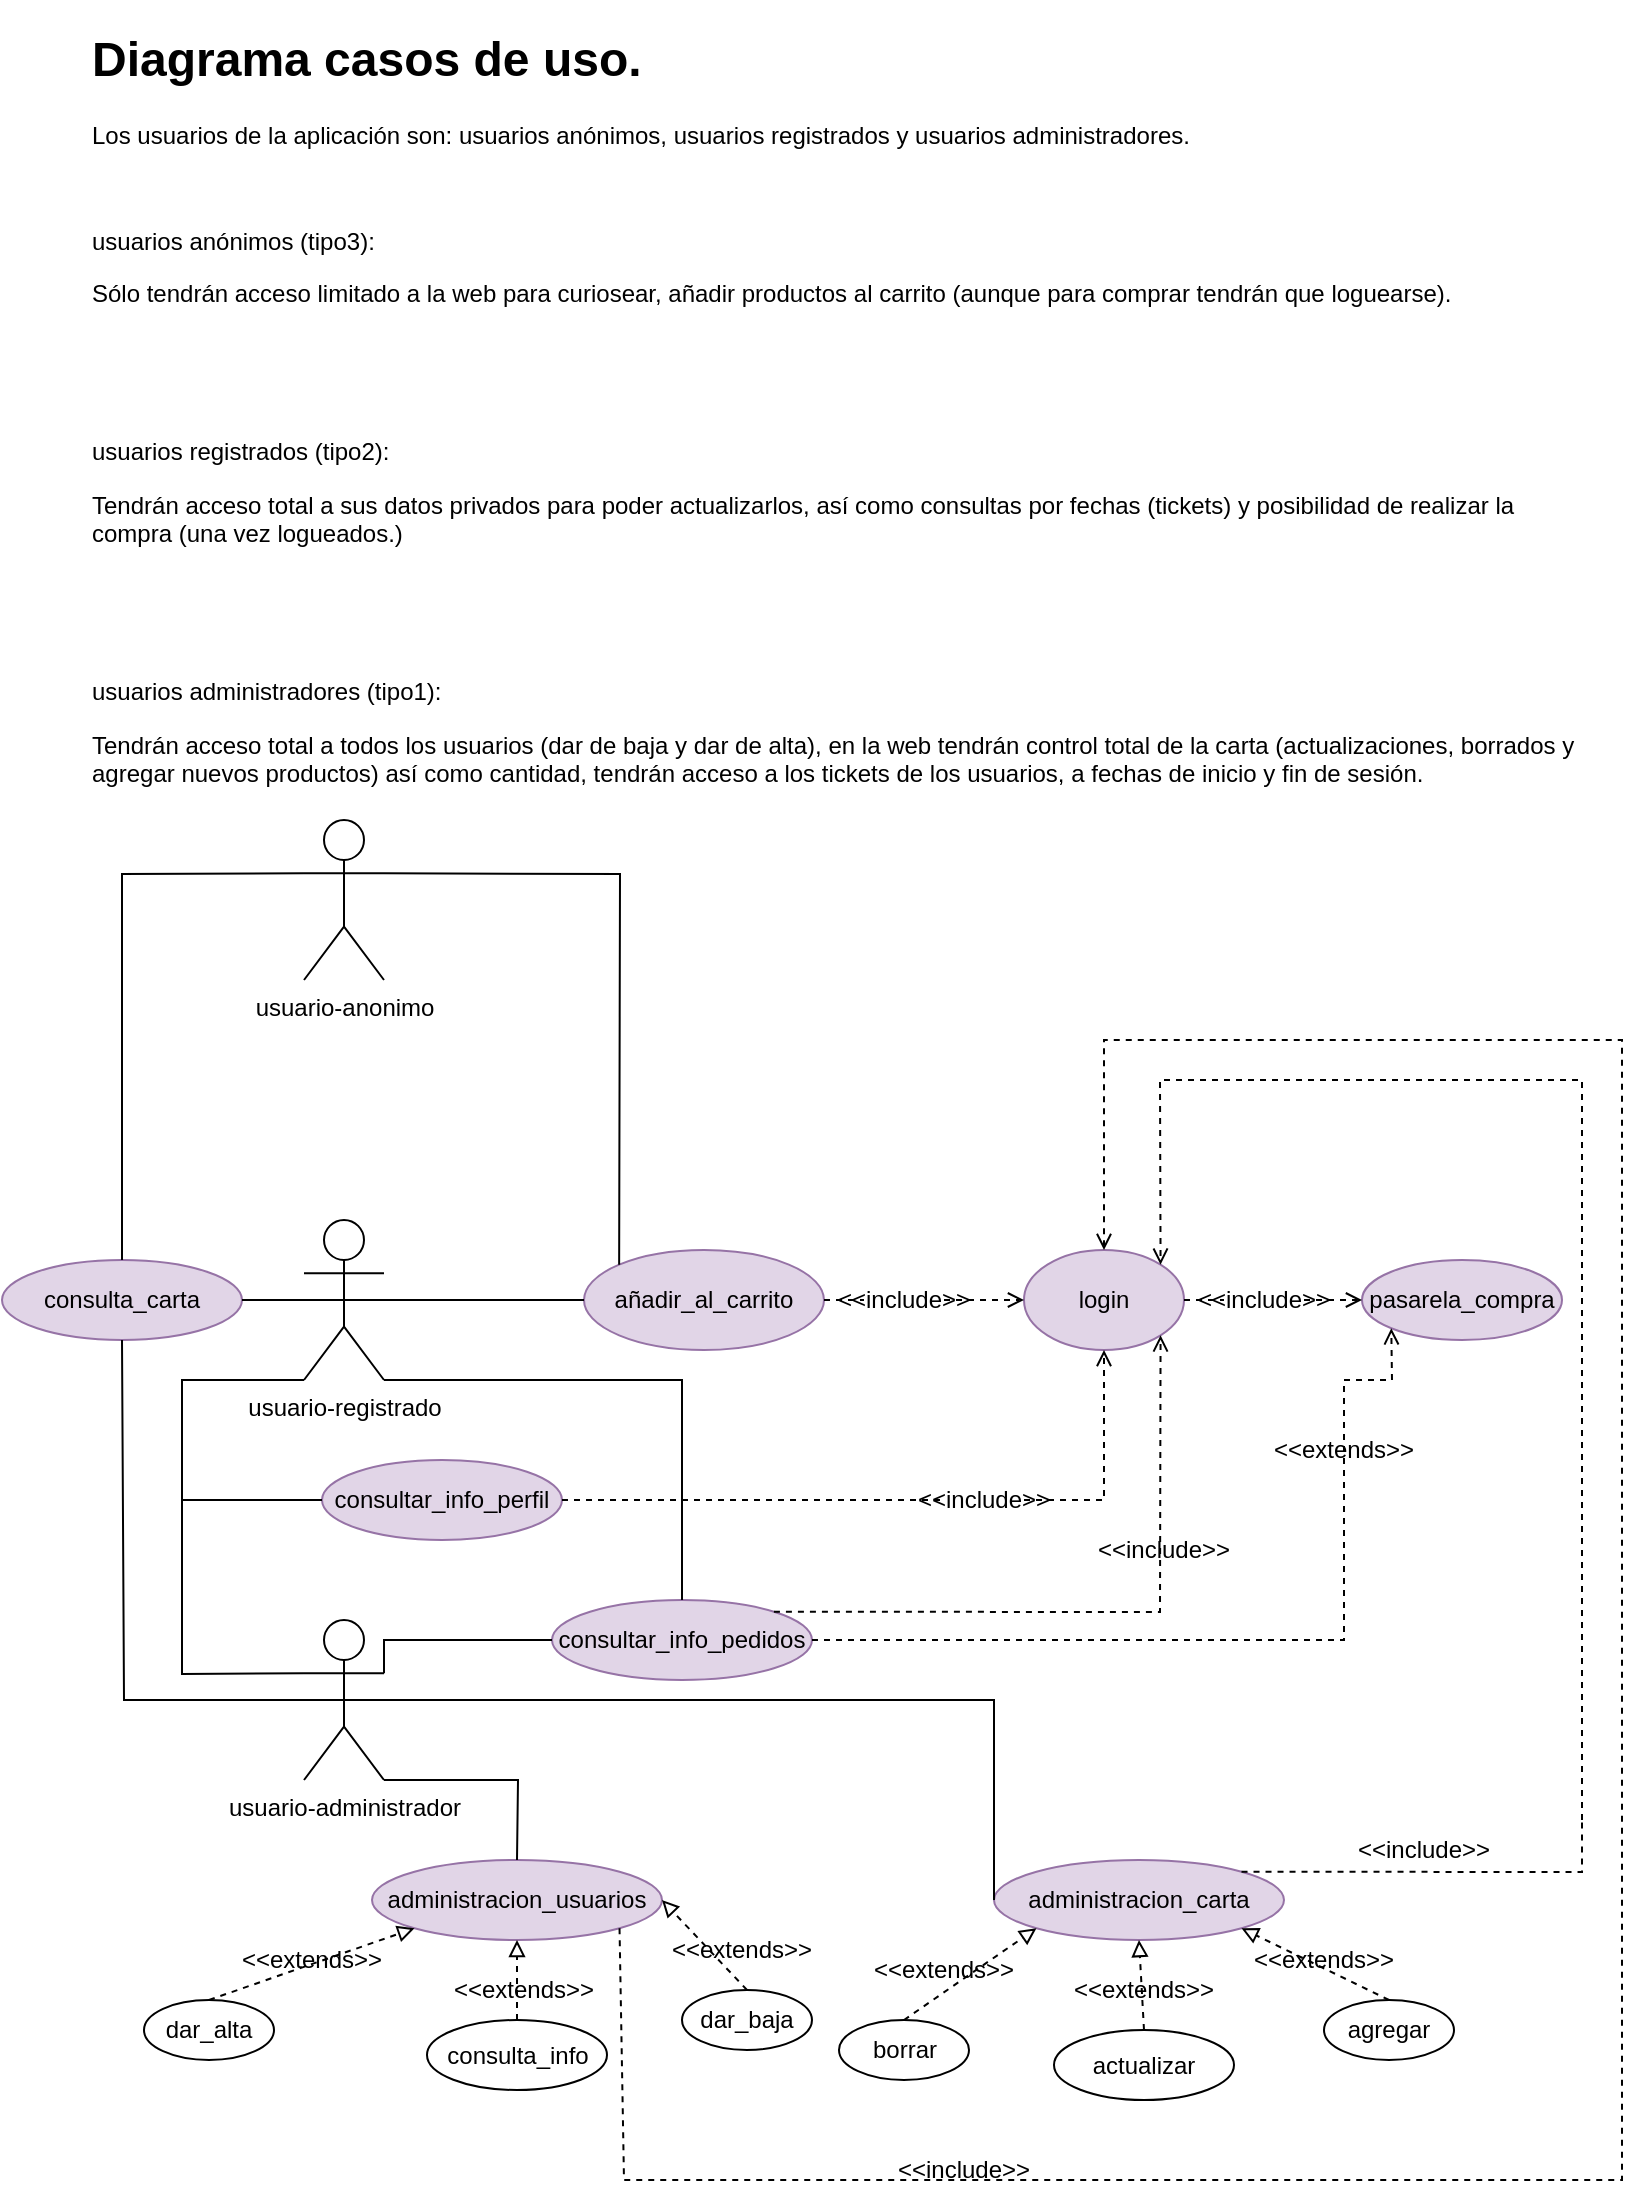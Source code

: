<mxfile version="20.8.5" type="device"><diagram id="krGUhK7x4vKoyjGAUYO8" name="Páxina-1"><mxGraphModel dx="1969" dy="936" grid="1" gridSize="10" guides="1" tooltips="1" connect="1" arrows="1" fold="1" page="1" pageScale="1" pageWidth="827" pageHeight="1169" math="0" shadow="0"><root><mxCell id="0"/><mxCell id="1" parent="0"/><mxCell id="qRdGQnJ7ORvdnJTRD_K8-1" value="usuario-anonimo" style="shape=umlActor;verticalLabelPosition=bottom;verticalAlign=top;html=1;outlineConnect=0;" parent="1" vertex="1"><mxGeometry x="151" y="440" width="40" height="80" as="geometry"/></mxCell><mxCell id="qRdGQnJ7ORvdnJTRD_K8-2" value="usuario-administrador" style="shape=umlActor;verticalLabelPosition=bottom;verticalAlign=top;html=1;outlineConnect=0;" parent="1" vertex="1"><mxGeometry x="151" y="840" width="40" height="80" as="geometry"/></mxCell><mxCell id="qRdGQnJ7ORvdnJTRD_K8-3" value="&lt;h1&gt;Diagrama casos de uso.&lt;/h1&gt;&lt;p&gt;Los usuarios de la aplicación son: usuarios anónimos, usuarios registrados y usuarios administradores.&lt;/p&gt;&lt;p&gt;&lt;br&gt;&lt;/p&gt;&lt;p&gt;usuarios anónimos (tipo3):&lt;/p&gt;&lt;p&gt;&#9;Sólo tendrán acceso limitado a la web para curiosear, añadir productos al carrito (aunque para comprar tendrán que loguearse).&lt;/p&gt;&lt;p&gt;&lt;br&gt;&lt;/p&gt;&lt;p&gt;&lt;br&gt;&lt;/p&gt;&lt;p&gt;usuarios registrados (tipo2):&lt;/p&gt;&lt;p&gt;&lt;span style=&quot;&quot;&gt;&#9;&lt;/span&gt;Tendrán acceso total a sus datos privados para poder actualizarlos, así como consultas por fechas (tickets) y posibilidad de realizar la compra (una vez logueados.)&lt;/p&gt;&lt;p&gt;&lt;br&gt;&lt;/p&gt;&lt;p&gt;&lt;br&gt;&lt;/p&gt;&lt;p&gt;usuarios administradores (tipo1):&lt;/p&gt;&lt;p&gt;&lt;span style=&quot;&quot;&gt;&#9;&lt;/span&gt;Tendrán acceso total a todos los usuarios (dar de baja y dar de alta), en la web tendrán control total de la carta (actualizaciones, borrados y agregar nuevos productos) así como cantidad, tendrán acceso a los tickets de los usuarios, a fechas de inicio y fin de sesión.&lt;/p&gt;" style="text;html=1;strokeColor=none;fillColor=none;spacing=5;spacingTop=-20;whiteSpace=wrap;overflow=hidden;rounded=0;" parent="1" vertex="1"><mxGeometry x="40" y="40" width="750" height="410" as="geometry"/></mxCell><mxCell id="qRdGQnJ7ORvdnJTRD_K8-4" value="usuario-registrado" style="shape=umlActor;verticalLabelPosition=bottom;verticalAlign=top;html=1;outlineConnect=0;" parent="1" vertex="1"><mxGeometry x="151" y="640" width="40" height="80" as="geometry"/></mxCell><mxCell id="96DA8Ru3paqxlKG94wsl-1" value="login" style="ellipse;whiteSpace=wrap;html=1;fillColor=#e1d5e7;strokeColor=#9673a6;" vertex="1" parent="1"><mxGeometry x="511" y="655" width="80" height="50" as="geometry"/></mxCell><mxCell id="96DA8Ru3paqxlKG94wsl-2" value="añadir_al_carrito" style="ellipse;whiteSpace=wrap;html=1;fillColor=#e1d5e7;strokeColor=#9673a6;" vertex="1" parent="1"><mxGeometry x="291" y="655" width="120" height="50" as="geometry"/></mxCell><mxCell id="96DA8Ru3paqxlKG94wsl-3" value="" style="endArrow=none;html=1;rounded=0;exitX=1;exitY=0.333;exitDx=0;exitDy=0;exitPerimeter=0;entryX=0;entryY=0;entryDx=0;entryDy=0;" edge="1" parent="1" source="qRdGQnJ7ORvdnJTRD_K8-1" target="96DA8Ru3paqxlKG94wsl-2"><mxGeometry width="50" height="50" relative="1" as="geometry"><mxPoint x="381" y="600" as="sourcePoint"/><mxPoint x="431" y="550" as="targetPoint"/><Array as="points"><mxPoint x="309" y="467"/></Array></mxGeometry></mxCell><mxCell id="96DA8Ru3paqxlKG94wsl-4" value="" style="endArrow=none;html=1;rounded=0;entryX=0;entryY=0.5;entryDx=0;entryDy=0;exitX=0.5;exitY=0.5;exitDx=0;exitDy=0;exitPerimeter=0;" edge="1" parent="1" source="qRdGQnJ7ORvdnJTRD_K8-4" target="96DA8Ru3paqxlKG94wsl-2"><mxGeometry width="50" height="50" relative="1" as="geometry"><mxPoint x="171" y="640" as="sourcePoint"/><mxPoint x="431" y="550" as="targetPoint"/></mxGeometry></mxCell><mxCell id="96DA8Ru3paqxlKG94wsl-6" value="" style="endArrow=open;html=1;rounded=0;entryX=0;entryY=0.5;entryDx=0;entryDy=0;dashed=1;startArrow=none;exitX=1;exitY=0.5;exitDx=0;exitDy=0;endFill=0;" edge="1" parent="1" source="96DA8Ru3paqxlKG94wsl-7" target="96DA8Ru3paqxlKG94wsl-1"><mxGeometry width="50" height="50" relative="1" as="geometry"><mxPoint x="401" y="740" as="sourcePoint"/><mxPoint x="341" y="550" as="targetPoint"/></mxGeometry></mxCell><mxCell id="96DA8Ru3paqxlKG94wsl-10" value="consultar_info_perfil" style="ellipse;whiteSpace=wrap;html=1;fillColor=#e1d5e7;strokeColor=#9673a6;" vertex="1" parent="1"><mxGeometry x="160" y="760" width="120" height="40" as="geometry"/></mxCell><mxCell id="96DA8Ru3paqxlKG94wsl-13" value="pasarela_compra" style="ellipse;whiteSpace=wrap;html=1;fillColor=#e1d5e7;strokeColor=#9673a6;" vertex="1" parent="1"><mxGeometry x="680" y="660" width="100" height="40" as="geometry"/></mxCell><mxCell id="96DA8Ru3paqxlKG94wsl-14" value="" style="endArrow=open;html=1;rounded=0;entryX=0;entryY=0.5;entryDx=0;entryDy=0;dashed=1;startArrow=none;exitX=1;exitY=0.5;exitDx=0;exitDy=0;endFill=0;" edge="1" parent="1" source="96DA8Ru3paqxlKG94wsl-15" target="96DA8Ru3paqxlKG94wsl-13"><mxGeometry width="50" height="50" relative="1" as="geometry"><mxPoint x="611" y="800" as="sourcePoint"/><mxPoint x="691" y="740" as="targetPoint"/></mxGeometry></mxCell><mxCell id="96DA8Ru3paqxlKG94wsl-16" value="" style="endArrow=none;html=1;rounded=0;entryX=0;entryY=0.5;entryDx=0;entryDy=0;dashed=1;startArrow=none;exitX=1;exitY=0.5;exitDx=0;exitDy=0;" edge="1" parent="1" source="96DA8Ru3paqxlKG94wsl-1" target="96DA8Ru3paqxlKG94wsl-15"><mxGeometry width="50" height="50" relative="1" as="geometry"><mxPoint x="561" y="680" as="sourcePoint"/><mxPoint x="691" y="680" as="targetPoint"/></mxGeometry></mxCell><mxCell id="96DA8Ru3paqxlKG94wsl-15" value="&amp;lt;&amp;lt;include&amp;gt;&amp;gt;" style="text;html=1;strokeColor=none;fillColor=none;align=center;verticalAlign=middle;whiteSpace=wrap;rounded=0;" vertex="1" parent="1"><mxGeometry x="611" y="665" width="40" height="30" as="geometry"/></mxCell><mxCell id="96DA8Ru3paqxlKG94wsl-17" value="" style="endArrow=none;html=1;rounded=0;entryX=0;entryY=0.5;entryDx=0;entryDy=0;dashed=1;startArrow=none;exitX=1;exitY=0.5;exitDx=0;exitDy=0;" edge="1" parent="1" source="96DA8Ru3paqxlKG94wsl-2" target="96DA8Ru3paqxlKG94wsl-7"><mxGeometry width="50" height="50" relative="1" as="geometry"><mxPoint x="341" y="680" as="sourcePoint"/><mxPoint x="481" y="680" as="targetPoint"/></mxGeometry></mxCell><mxCell id="96DA8Ru3paqxlKG94wsl-7" value="&amp;lt;&amp;lt;include&amp;gt;&amp;gt;" style="text;html=1;strokeColor=none;fillColor=none;align=center;verticalAlign=middle;whiteSpace=wrap;rounded=0;" vertex="1" parent="1"><mxGeometry x="431" y="665" width="40" height="30" as="geometry"/></mxCell><mxCell id="96DA8Ru3paqxlKG94wsl-18" value="consultar_info_pedidos" style="ellipse;whiteSpace=wrap;html=1;fillColor=#e1d5e7;strokeColor=#9673a6;" vertex="1" parent="1"><mxGeometry x="275" y="830" width="130" height="40" as="geometry"/></mxCell><mxCell id="96DA8Ru3paqxlKG94wsl-19" value="administracion_usuarios" style="ellipse;whiteSpace=wrap;html=1;fillColor=#e1d5e7;strokeColor=#9673a6;" vertex="1" parent="1"><mxGeometry x="185" y="960" width="145" height="40" as="geometry"/></mxCell><mxCell id="96DA8Ru3paqxlKG94wsl-21" value="dar_baja" style="ellipse;whiteSpace=wrap;html=1;" vertex="1" parent="1"><mxGeometry x="340" y="1025" width="65" height="30" as="geometry"/></mxCell><mxCell id="96DA8Ru3paqxlKG94wsl-22" value="" style="endArrow=block;html=1;rounded=0;exitX=0.5;exitY=0;exitDx=0;exitDy=0;entryX=0;entryY=1;entryDx=0;entryDy=0;endFill=0;dashed=1;" edge="1" parent="1" source="96DA8Ru3paqxlKG94wsl-24" target="96DA8Ru3paqxlKG94wsl-19"><mxGeometry width="50" height="50" relative="1" as="geometry"><mxPoint x="260" y="970" as="sourcePoint"/><mxPoint x="310" y="920" as="targetPoint"/></mxGeometry></mxCell><mxCell id="96DA8Ru3paqxlKG94wsl-23" value="" style="endArrow=block;html=1;rounded=0;exitX=0.5;exitY=0;exitDx=0;exitDy=0;endFill=0;dashed=1;entryX=1;entryY=0.5;entryDx=0;entryDy=0;" edge="1" parent="1" source="96DA8Ru3paqxlKG94wsl-21" target="96DA8Ru3paqxlKG94wsl-19"><mxGeometry width="50" height="50" relative="1" as="geometry"><mxPoint x="260" y="970" as="sourcePoint"/><mxPoint x="320" y="1000" as="targetPoint"/></mxGeometry></mxCell><mxCell id="96DA8Ru3paqxlKG94wsl-24" value="dar_alta" style="ellipse;whiteSpace=wrap;html=1;" vertex="1" parent="1"><mxGeometry x="71" y="1030" width="65" height="30" as="geometry"/></mxCell><mxCell id="96DA8Ru3paqxlKG94wsl-25" value="consulta_info" style="ellipse;whiteSpace=wrap;html=1;" vertex="1" parent="1"><mxGeometry x="212.5" y="1040" width="90" height="35" as="geometry"/></mxCell><mxCell id="96DA8Ru3paqxlKG94wsl-26" value="" style="endArrow=block;html=1;rounded=0;exitX=0.5;exitY=0;exitDx=0;exitDy=0;entryX=0.5;entryY=1;entryDx=0;entryDy=0;endFill=0;dashed=1;" edge="1" parent="1" source="96DA8Ru3paqxlKG94wsl-25" target="96DA8Ru3paqxlKG94wsl-19"><mxGeometry width="50" height="50" relative="1" as="geometry"><mxPoint x="382.5" y="1035" as="sourcePoint"/><mxPoint x="318.588" y="1004.191" as="targetPoint"/></mxGeometry></mxCell><mxCell id="96DA8Ru3paqxlKG94wsl-27" value="administracion_carta" style="ellipse;whiteSpace=wrap;html=1;fillColor=#e1d5e7;strokeColor=#9673a6;" vertex="1" parent="1"><mxGeometry x="496" y="960" width="145" height="40" as="geometry"/></mxCell><mxCell id="96DA8Ru3paqxlKG94wsl-28" value="agregar" style="ellipse;whiteSpace=wrap;html=1;" vertex="1" parent="1"><mxGeometry x="661" y="1030" width="65" height="30" as="geometry"/></mxCell><mxCell id="96DA8Ru3paqxlKG94wsl-29" value="" style="endArrow=block;html=1;rounded=0;exitX=0.5;exitY=0;exitDx=0;exitDy=0;entryX=0;entryY=1;entryDx=0;entryDy=0;endFill=0;dashed=1;" edge="1" parent="1" source="96DA8Ru3paqxlKG94wsl-31" target="96DA8Ru3paqxlKG94wsl-27"><mxGeometry width="50" height="50" relative="1" as="geometry"><mxPoint x="571" y="970" as="sourcePoint"/><mxPoint x="621" y="920" as="targetPoint"/></mxGeometry></mxCell><mxCell id="96DA8Ru3paqxlKG94wsl-30" value="" style="endArrow=block;html=1;rounded=0;exitX=0.5;exitY=0;exitDx=0;exitDy=0;entryX=1;entryY=1;entryDx=0;entryDy=0;endFill=0;dashed=1;" edge="1" parent="1" source="96DA8Ru3paqxlKG94wsl-28" target="96DA8Ru3paqxlKG94wsl-27"><mxGeometry width="50" height="50" relative="1" as="geometry"><mxPoint x="571" y="970" as="sourcePoint"/><mxPoint x="621" y="920" as="targetPoint"/></mxGeometry></mxCell><mxCell id="96DA8Ru3paqxlKG94wsl-31" value="borrar" style="ellipse;whiteSpace=wrap;html=1;" vertex="1" parent="1"><mxGeometry x="418.5" y="1040" width="65" height="30" as="geometry"/></mxCell><mxCell id="96DA8Ru3paqxlKG94wsl-32" value="actualizar" style="ellipse;whiteSpace=wrap;html=1;" vertex="1" parent="1"><mxGeometry x="526" y="1045" width="90" height="35" as="geometry"/></mxCell><mxCell id="96DA8Ru3paqxlKG94wsl-33" value="" style="endArrow=block;html=1;rounded=0;exitX=0.5;exitY=0;exitDx=0;exitDy=0;entryX=0.5;entryY=1;entryDx=0;entryDy=0;endFill=0;dashed=1;" edge="1" parent="1" source="96DA8Ru3paqxlKG94wsl-32" target="96DA8Ru3paqxlKG94wsl-27"><mxGeometry width="50" height="50" relative="1" as="geometry"><mxPoint x="693.5" y="1035" as="sourcePoint"/><mxPoint x="629.588" y="1004.191" as="targetPoint"/></mxGeometry></mxCell><mxCell id="96DA8Ru3paqxlKG94wsl-34" value="consulta_carta" style="ellipse;whiteSpace=wrap;html=1;fillColor=#e1d5e7;strokeColor=#9673a6;" vertex="1" parent="1"><mxGeometry y="660" width="120" height="40" as="geometry"/></mxCell><mxCell id="96DA8Ru3paqxlKG94wsl-35" value="" style="endArrow=none;html=1;rounded=0;exitX=0.5;exitY=0;exitDx=0;exitDy=0;entryX=0;entryY=0.333;entryDx=0;entryDy=0;entryPerimeter=0;" edge="1" parent="1" source="96DA8Ru3paqxlKG94wsl-34" target="qRdGQnJ7ORvdnJTRD_K8-1"><mxGeometry width="50" height="50" relative="1" as="geometry"><mxPoint x="381" y="730" as="sourcePoint"/><mxPoint x="431" y="680" as="targetPoint"/><Array as="points"><mxPoint x="60" y="467"/></Array></mxGeometry></mxCell><mxCell id="96DA8Ru3paqxlKG94wsl-36" value="" style="endArrow=none;html=1;rounded=0;exitX=1;exitY=0.5;exitDx=0;exitDy=0;entryX=0.5;entryY=0.5;entryDx=0;entryDy=0;entryPerimeter=0;" edge="1" parent="1" source="96DA8Ru3paqxlKG94wsl-34" target="qRdGQnJ7ORvdnJTRD_K8-4"><mxGeometry width="50" height="50" relative="1" as="geometry"><mxPoint x="381" y="730" as="sourcePoint"/><mxPoint x="431" y="680" as="targetPoint"/></mxGeometry></mxCell><mxCell id="96DA8Ru3paqxlKG94wsl-37" value="" style="endArrow=none;html=1;rounded=0;exitX=0.5;exitY=1;exitDx=0;exitDy=0;entryX=0.5;entryY=0.5;entryDx=0;entryDy=0;entryPerimeter=0;" edge="1" parent="1" source="96DA8Ru3paqxlKG94wsl-34" target="qRdGQnJ7ORvdnJTRD_K8-2"><mxGeometry width="50" height="50" relative="1" as="geometry"><mxPoint x="381" y="730" as="sourcePoint"/><mxPoint x="431" y="680" as="targetPoint"/><Array as="points"><mxPoint x="61" y="880"/></Array></mxGeometry></mxCell><mxCell id="96DA8Ru3paqxlKG94wsl-38" value="" style="endArrow=none;html=1;rounded=0;exitX=0;exitY=1;exitDx=0;exitDy=0;exitPerimeter=0;entryX=0;entryY=0.5;entryDx=0;entryDy=0;" edge="1" parent="1" source="qRdGQnJ7ORvdnJTRD_K8-4" target="96DA8Ru3paqxlKG94wsl-10"><mxGeometry width="50" height="50" relative="1" as="geometry"><mxPoint x="381" y="730" as="sourcePoint"/><mxPoint x="431" y="680" as="targetPoint"/><Array as="points"><mxPoint x="90" y="720"/><mxPoint x="90" y="780"/></Array></mxGeometry></mxCell><mxCell id="96DA8Ru3paqxlKG94wsl-39" value="" style="endArrow=none;html=1;rounded=0;exitX=0;exitY=0.333;exitDx=0;exitDy=0;exitPerimeter=0;entryX=0;entryY=0.5;entryDx=0;entryDy=0;" edge="1" parent="1" source="qRdGQnJ7ORvdnJTRD_K8-2" target="96DA8Ru3paqxlKG94wsl-10"><mxGeometry width="50" height="50" relative="1" as="geometry"><mxPoint x="381" y="730" as="sourcePoint"/><mxPoint x="431" y="680" as="targetPoint"/><Array as="points"><mxPoint x="90" y="867"/><mxPoint x="90" y="780"/></Array></mxGeometry></mxCell><mxCell id="96DA8Ru3paqxlKG94wsl-41" value="" style="endArrow=open;html=1;rounded=0;exitX=1;exitY=0.5;exitDx=0;exitDy=0;entryX=0.5;entryY=1;entryDx=0;entryDy=0;dashed=1;startArrow=none;endFill=0;" edge="1" parent="1" source="96DA8Ru3paqxlKG94wsl-42" target="96DA8Ru3paqxlKG94wsl-1"><mxGeometry width="50" height="50" relative="1" as="geometry"><mxPoint x="381" y="730" as="sourcePoint"/><mxPoint x="431" y="680" as="targetPoint"/><Array as="points"><mxPoint x="551" y="780"/></Array></mxGeometry></mxCell><mxCell id="96DA8Ru3paqxlKG94wsl-43" value="" style="endArrow=none;html=1;rounded=0;exitX=1;exitY=0.5;exitDx=0;exitDy=0;entryX=0;entryY=0.5;entryDx=0;entryDy=0;dashed=1;" edge="1" parent="1" source="96DA8Ru3paqxlKG94wsl-10" target="96DA8Ru3paqxlKG94wsl-42"><mxGeometry width="50" height="50" relative="1" as="geometry"><mxPoint x="411" y="780" as="sourcePoint"/><mxPoint x="551" y="705" as="targetPoint"/><Array as="points"/></mxGeometry></mxCell><mxCell id="96DA8Ru3paqxlKG94wsl-42" value="&amp;lt;&amp;lt;include&amp;gt;&amp;gt;" style="text;html=1;strokeColor=none;fillColor=none;align=center;verticalAlign=middle;whiteSpace=wrap;rounded=0;" vertex="1" parent="1"><mxGeometry x="471" y="765" width="40" height="30" as="geometry"/></mxCell><mxCell id="96DA8Ru3paqxlKG94wsl-46" value="" style="endArrow=open;html=1;rounded=0;dashed=1;entryX=0;entryY=1;entryDx=0;entryDy=0;exitX=1;exitY=0.5;exitDx=0;exitDy=0;endFill=0;" edge="1" parent="1" source="96DA8Ru3paqxlKG94wsl-18" target="96DA8Ru3paqxlKG94wsl-13"><mxGeometry width="50" height="50" relative="1" as="geometry"><mxPoint x="381" y="850" as="sourcePoint"/><mxPoint x="431" y="800" as="targetPoint"/><Array as="points"><mxPoint x="671" y="850"/><mxPoint x="671" y="720"/><mxPoint x="695" y="720"/></Array></mxGeometry></mxCell><mxCell id="96DA8Ru3paqxlKG94wsl-47" value="" style="endArrow=none;html=1;rounded=0;exitX=1;exitY=1;exitDx=0;exitDy=0;exitPerimeter=0;entryX=0.5;entryY=0;entryDx=0;entryDy=0;" edge="1" parent="1" source="qRdGQnJ7ORvdnJTRD_K8-2" target="96DA8Ru3paqxlKG94wsl-19"><mxGeometry width="50" height="50" relative="1" as="geometry"><mxPoint x="381" y="850" as="sourcePoint"/><mxPoint x="431" y="800" as="targetPoint"/><Array as="points"><mxPoint x="258" y="920"/></Array></mxGeometry></mxCell><mxCell id="96DA8Ru3paqxlKG94wsl-49" value="&amp;lt;&amp;lt;extends&amp;gt;&amp;gt;" style="text;html=1;strokeColor=none;fillColor=none;align=center;verticalAlign=middle;whiteSpace=wrap;rounded=0;" vertex="1" parent="1"><mxGeometry x="125" y="995" width="60" height="30" as="geometry"/></mxCell><mxCell id="96DA8Ru3paqxlKG94wsl-53" value="&amp;lt;&amp;lt;extends&amp;gt;&amp;gt;" style="text;html=1;strokeColor=none;fillColor=none;align=center;verticalAlign=middle;whiteSpace=wrap;rounded=0;" vertex="1" parent="1"><mxGeometry x="231" y="1010" width="60" height="30" as="geometry"/></mxCell><mxCell id="96DA8Ru3paqxlKG94wsl-54" value="&amp;lt;&amp;lt;extends&amp;gt;&amp;gt;" style="text;html=1;strokeColor=none;fillColor=none;align=center;verticalAlign=middle;whiteSpace=wrap;rounded=0;" vertex="1" parent="1"><mxGeometry x="340" y="990" width="60" height="30" as="geometry"/></mxCell><mxCell id="96DA8Ru3paqxlKG94wsl-55" value="&amp;lt;&amp;lt;extends&amp;gt;&amp;gt;" style="text;html=1;strokeColor=none;fillColor=none;align=center;verticalAlign=middle;whiteSpace=wrap;rounded=0;" vertex="1" parent="1"><mxGeometry x="441" y="1000" width="60" height="30" as="geometry"/></mxCell><mxCell id="96DA8Ru3paqxlKG94wsl-57" value="&amp;lt;&amp;lt;extends&amp;gt;&amp;gt;" style="text;html=1;strokeColor=none;fillColor=none;align=center;verticalAlign=middle;whiteSpace=wrap;rounded=0;" vertex="1" parent="1"><mxGeometry x="541" y="1010" width="60" height="30" as="geometry"/></mxCell><mxCell id="96DA8Ru3paqxlKG94wsl-58" value="&amp;lt;&amp;lt;extends&amp;gt;&amp;gt;" style="text;html=1;strokeColor=none;fillColor=none;align=center;verticalAlign=middle;whiteSpace=wrap;rounded=0;" vertex="1" parent="1"><mxGeometry x="631" y="995" width="60" height="30" as="geometry"/></mxCell><mxCell id="96DA8Ru3paqxlKG94wsl-59" value="" style="endArrow=none;html=1;rounded=0;exitX=0.5;exitY=0.5;exitDx=0;exitDy=0;exitPerimeter=0;entryX=0;entryY=0.5;entryDx=0;entryDy=0;" edge="1" parent="1" source="qRdGQnJ7ORvdnJTRD_K8-2" target="96DA8Ru3paqxlKG94wsl-27"><mxGeometry width="50" height="50" relative="1" as="geometry"><mxPoint x="381" y="750" as="sourcePoint"/><mxPoint x="431" y="700" as="targetPoint"/><Array as="points"><mxPoint x="496" y="880"/></Array></mxGeometry></mxCell><mxCell id="96DA8Ru3paqxlKG94wsl-60" value="&amp;lt;&amp;lt;extends&amp;gt;&amp;gt;" style="text;html=1;strokeColor=none;fillColor=none;align=center;verticalAlign=middle;whiteSpace=wrap;rounded=0;" vertex="1" parent="1"><mxGeometry x="641" y="740" width="60" height="30" as="geometry"/></mxCell><mxCell id="96DA8Ru3paqxlKG94wsl-61" value="" style="endArrow=open;html=1;rounded=0;dashed=1;entryX=0.5;entryY=0;entryDx=0;entryDy=0;exitX=1;exitY=1;exitDx=0;exitDy=0;endFill=0;" edge="1" parent="1" source="96DA8Ru3paqxlKG94wsl-19" target="96DA8Ru3paqxlKG94wsl-1"><mxGeometry width="50" height="50" relative="1" as="geometry"><mxPoint x="611" y="860" as="sourcePoint"/><mxPoint x="715.645" y="704.142" as="targetPoint"/><Array as="points"><mxPoint x="311" y="1120"/><mxPoint x="810" y="1120"/><mxPoint x="810" y="730"/><mxPoint x="810" y="550"/><mxPoint x="551" y="550"/></Array></mxGeometry></mxCell><mxCell id="96DA8Ru3paqxlKG94wsl-62" value="&amp;lt;&amp;lt;include&amp;gt;&amp;gt;" style="text;html=1;strokeColor=none;fillColor=none;align=center;verticalAlign=middle;whiteSpace=wrap;rounded=0;" vertex="1" parent="1"><mxGeometry x="461" y="1100" width="40" height="30" as="geometry"/></mxCell><mxCell id="96DA8Ru3paqxlKG94wsl-63" value="" style="endArrow=open;html=1;rounded=0;dashed=1;entryX=1;entryY=0;entryDx=0;entryDy=0;endFill=0;startArrow=none;" edge="1" parent="1" target="96DA8Ru3paqxlKG94wsl-1"><mxGeometry width="50" height="50" relative="1" as="geometry"><mxPoint x="790" y="940" as="sourcePoint"/><mxPoint x="715.645" y="704.142" as="targetPoint"/><Array as="points"><mxPoint x="790" y="570"/><mxPoint x="579" y="570"/></Array></mxGeometry></mxCell><mxCell id="96DA8Ru3paqxlKG94wsl-65" value="" style="endArrow=none;html=1;rounded=0;dashed=1;exitX=1;exitY=0;exitDx=0;exitDy=0;endFill=0;" edge="1" parent="1" source="96DA8Ru3paqxlKG94wsl-27"><mxGeometry width="50" height="50" relative="1" as="geometry"><mxPoint x="619.588" y="965.809" as="sourcePoint"/><mxPoint x="790" y="940" as="targetPoint"/><Array as="points"><mxPoint x="790" y="966"/></Array></mxGeometry></mxCell><mxCell id="96DA8Ru3paqxlKG94wsl-64" value="&amp;lt;&amp;lt;include&amp;gt;&amp;gt;" style="text;html=1;strokeColor=none;fillColor=none;align=center;verticalAlign=middle;whiteSpace=wrap;rounded=0;" vertex="1" parent="1"><mxGeometry x="691" y="940" width="40" height="30" as="geometry"/></mxCell><mxCell id="96DA8Ru3paqxlKG94wsl-67" value="" style="endArrow=open;html=1;rounded=0;exitX=1;exitY=0;exitDx=0;exitDy=0;entryX=1;entryY=1;entryDx=0;entryDy=0;endFill=0;dashed=1;" edge="1" parent="1" source="96DA8Ru3paqxlKG94wsl-18" target="96DA8Ru3paqxlKG94wsl-1"><mxGeometry width="50" height="50" relative="1" as="geometry"><mxPoint x="390" y="800" as="sourcePoint"/><mxPoint x="440" y="750" as="targetPoint"/><Array as="points"><mxPoint x="579" y="836"/></Array></mxGeometry></mxCell><mxCell id="96DA8Ru3paqxlKG94wsl-68" value="&amp;lt;&amp;lt;include&amp;gt;&amp;gt;" style="text;html=1;strokeColor=none;fillColor=none;align=center;verticalAlign=middle;whiteSpace=wrap;rounded=0;" vertex="1" parent="1"><mxGeometry x="561" y="790" width="40" height="30" as="geometry"/></mxCell><mxCell id="96DA8Ru3paqxlKG94wsl-73" value="" style="endArrow=none;html=1;rounded=0;exitX=1;exitY=0.333;exitDx=0;exitDy=0;exitPerimeter=0;entryX=0;entryY=0.5;entryDx=0;entryDy=0;" edge="1" parent="1" source="qRdGQnJ7ORvdnJTRD_K8-2" target="96DA8Ru3paqxlKG94wsl-18"><mxGeometry width="50" height="50" relative="1" as="geometry"><mxPoint x="390" y="800" as="sourcePoint"/><mxPoint x="440" y="750" as="targetPoint"/><Array as="points"><mxPoint x="191" y="850"/></Array></mxGeometry></mxCell><mxCell id="96DA8Ru3paqxlKG94wsl-74" value="" style="endArrow=none;html=1;rounded=0;exitX=1;exitY=1;exitDx=0;exitDy=0;exitPerimeter=0;entryX=0.5;entryY=0;entryDx=0;entryDy=0;" edge="1" parent="1" source="qRdGQnJ7ORvdnJTRD_K8-4" target="96DA8Ru3paqxlKG94wsl-18"><mxGeometry width="50" height="50" relative="1" as="geometry"><mxPoint x="340" y="750" as="sourcePoint"/><mxPoint x="390" y="700" as="targetPoint"/><Array as="points"><mxPoint x="340" y="720"/></Array></mxGeometry></mxCell></root></mxGraphModel></diagram></mxfile>